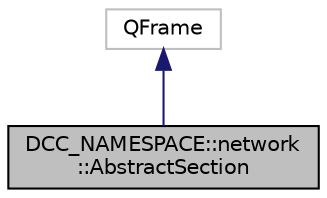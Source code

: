 digraph "DCC_NAMESPACE::network::AbstractSection"
{
  edge [fontname="Helvetica",fontsize="10",labelfontname="Helvetica",labelfontsize="10"];
  node [fontname="Helvetica",fontsize="10",shape=record];
  Node28 [label="DCC_NAMESPACE::network\l::AbstractSection",height=0.2,width=0.4,color="black", fillcolor="grey75", style="filled", fontcolor="black"];
  Node29 -> Node28 [dir="back",color="midnightblue",fontsize="10",style="solid",fontname="Helvetica"];
  Node29 [label="QFrame",height=0.2,width=0.4,color="grey75", fillcolor="white", style="filled"];
}
